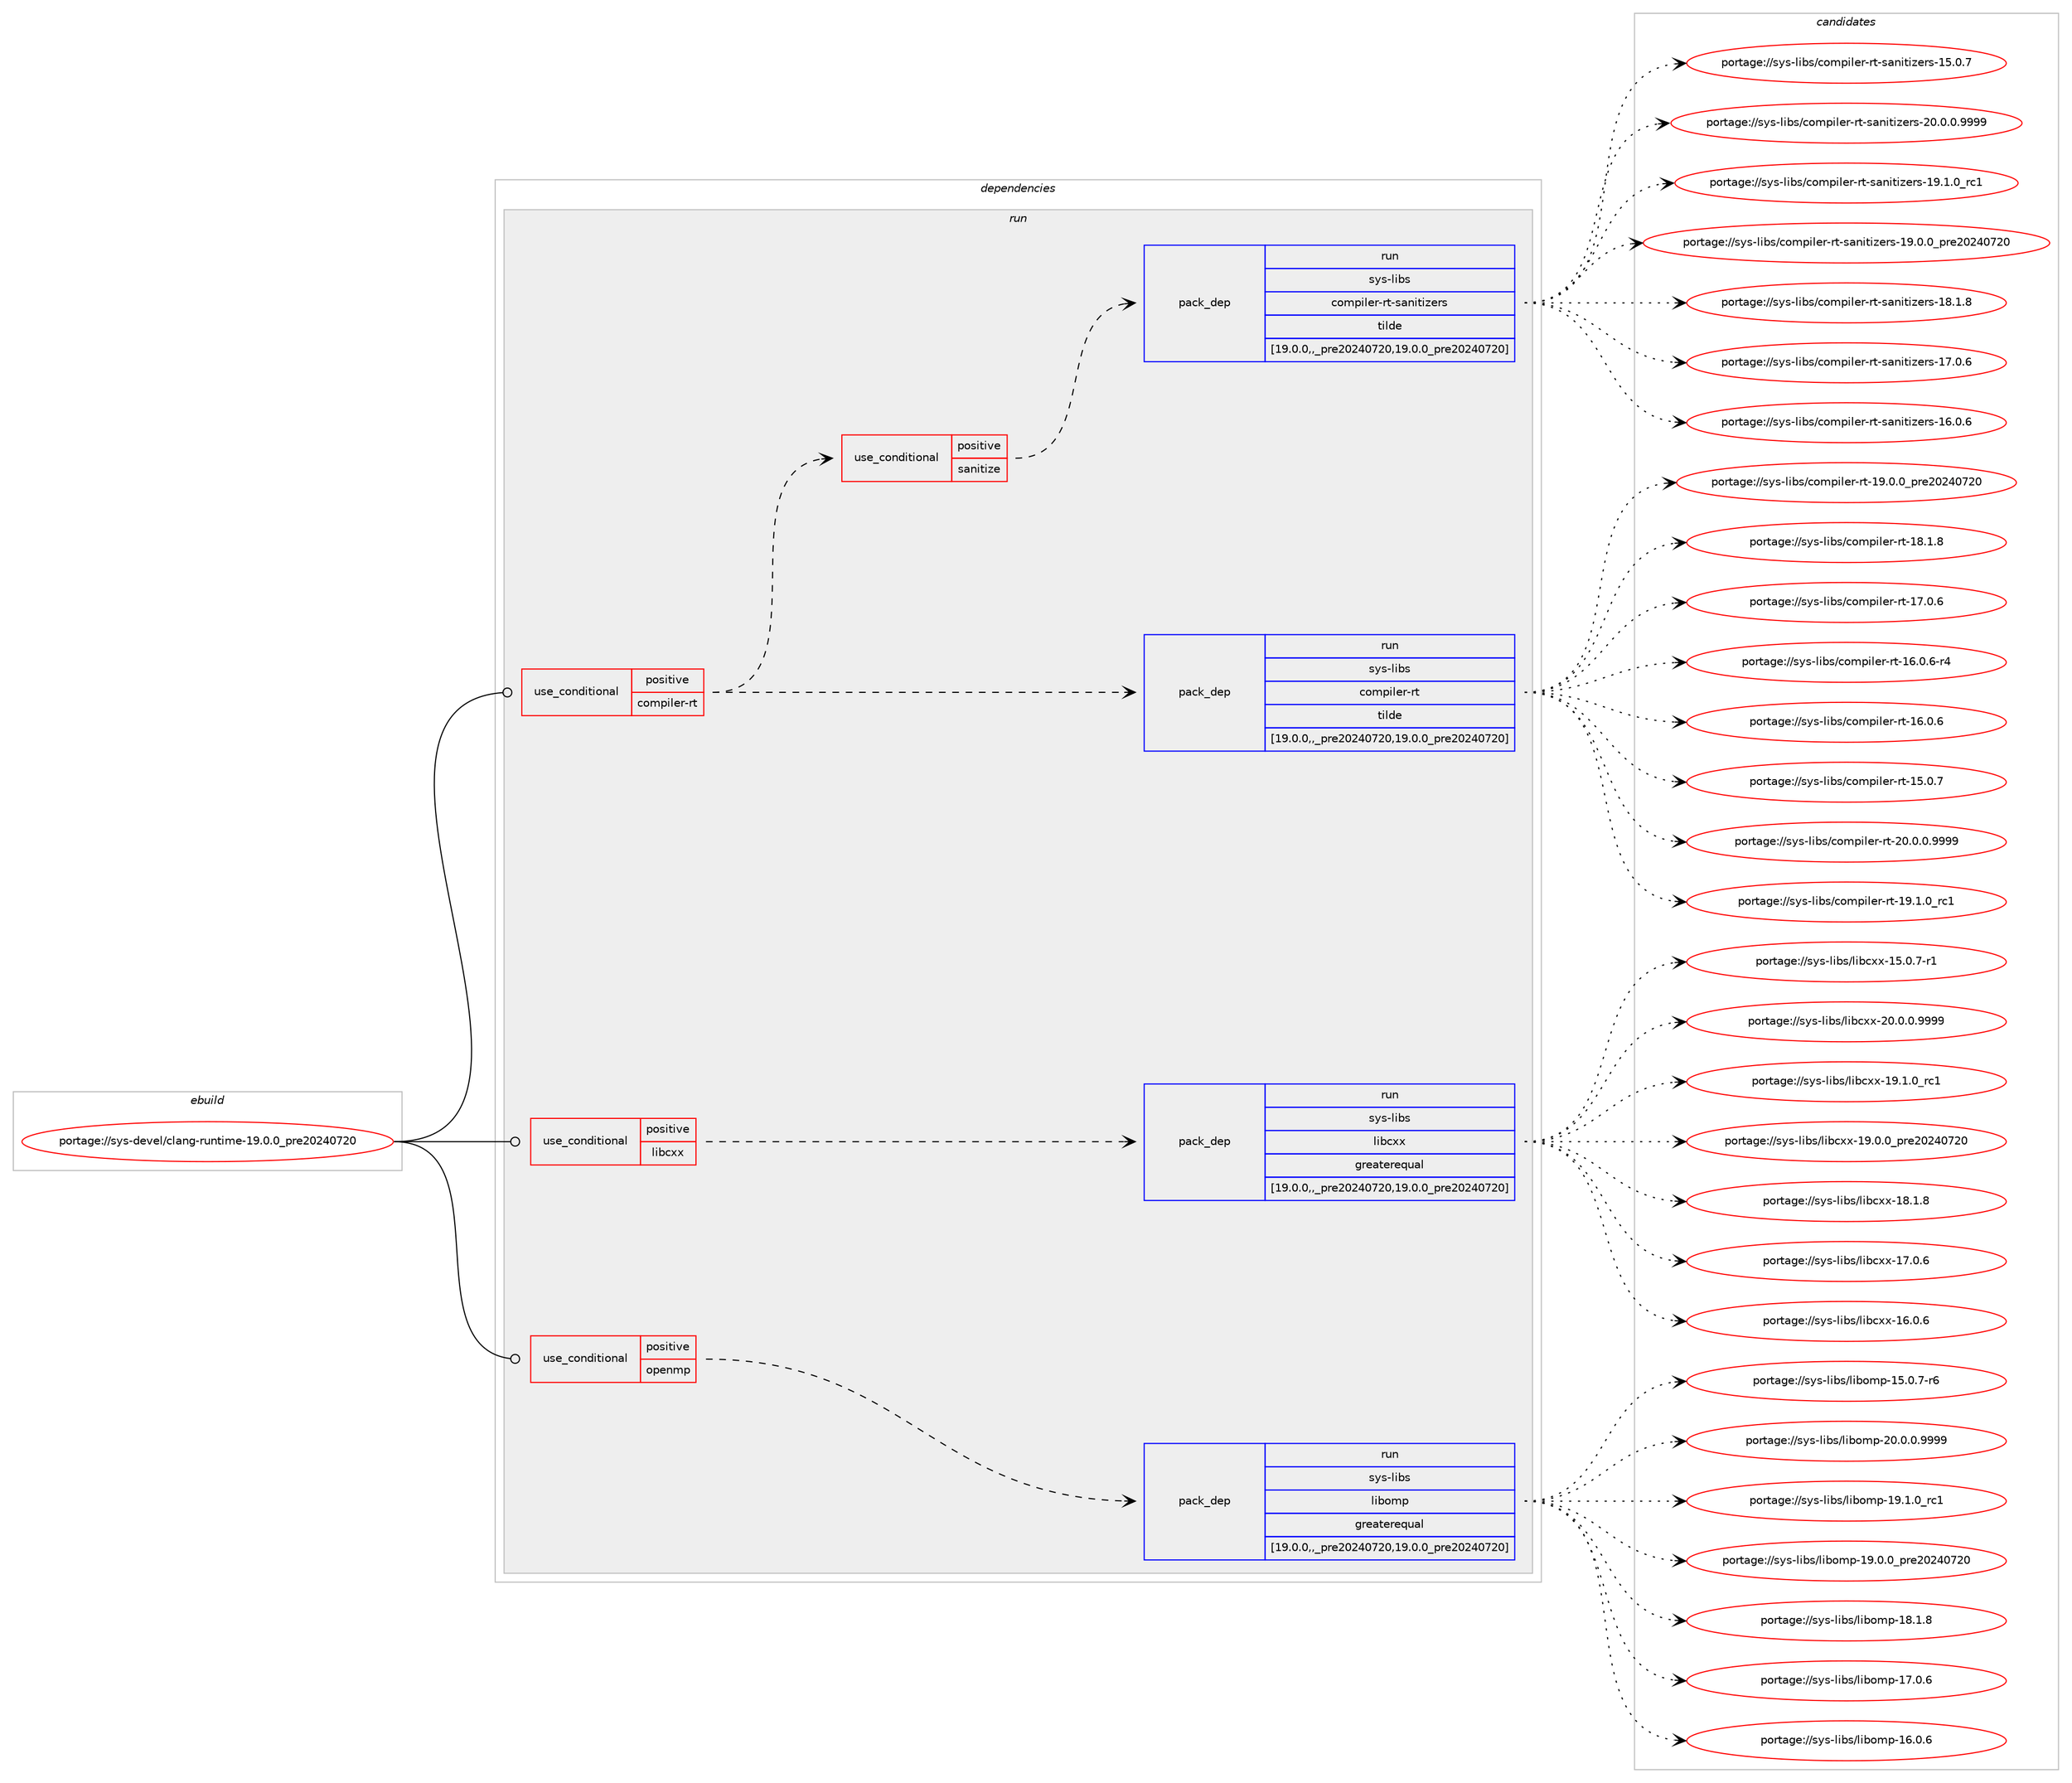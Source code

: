 digraph prolog {

# *************
# Graph options
# *************

newrank=true;
concentrate=true;
compound=true;
graph [rankdir=LR,fontname=Helvetica,fontsize=10,ranksep=1.5];#, ranksep=2.5, nodesep=0.2];
edge  [arrowhead=vee];
node  [fontname=Helvetica,fontsize=10];

# **********
# The ebuild
# **********

subgraph cluster_leftcol {
color=gray;
label=<<i>ebuild</i>>;
id [label="portage://sys-devel/clang-runtime-19.0.0_pre20240720", color=red, width=4, href="../sys-devel/clang-runtime-19.0.0_pre20240720.svg"];
}

# ****************
# The dependencies
# ****************

subgraph cluster_midcol {
color=gray;
label=<<i>dependencies</i>>;
subgraph cluster_compile {
fillcolor="#eeeeee";
style=filled;
label=<<i>compile</i>>;
}
subgraph cluster_compileandrun {
fillcolor="#eeeeee";
style=filled;
label=<<i>compile and run</i>>;
}
subgraph cluster_run {
fillcolor="#eeeeee";
style=filled;
label=<<i>run</i>>;
subgraph cond115061 {
dependency432718 [label=<<TABLE BORDER="0" CELLBORDER="1" CELLSPACING="0" CELLPADDING="4"><TR><TD ROWSPAN="3" CELLPADDING="10">use_conditional</TD></TR><TR><TD>positive</TD></TR><TR><TD>compiler-rt</TD></TR></TABLE>>, shape=none, color=red];
subgraph pack314711 {
dependency432719 [label=<<TABLE BORDER="0" CELLBORDER="1" CELLSPACING="0" CELLPADDING="4" WIDTH="220"><TR><TD ROWSPAN="6" CELLPADDING="30">pack_dep</TD></TR><TR><TD WIDTH="110">run</TD></TR><TR><TD>sys-libs</TD></TR><TR><TD>compiler-rt</TD></TR><TR><TD>tilde</TD></TR><TR><TD>[19.0.0,,_pre20240720,19.0.0_pre20240720]</TD></TR></TABLE>>, shape=none, color=blue];
}
dependency432718:e -> dependency432719:w [weight=20,style="dashed",arrowhead="vee"];
subgraph cond115062 {
dependency432720 [label=<<TABLE BORDER="0" CELLBORDER="1" CELLSPACING="0" CELLPADDING="4"><TR><TD ROWSPAN="3" CELLPADDING="10">use_conditional</TD></TR><TR><TD>positive</TD></TR><TR><TD>sanitize</TD></TR></TABLE>>, shape=none, color=red];
subgraph pack314712 {
dependency432721 [label=<<TABLE BORDER="0" CELLBORDER="1" CELLSPACING="0" CELLPADDING="4" WIDTH="220"><TR><TD ROWSPAN="6" CELLPADDING="30">pack_dep</TD></TR><TR><TD WIDTH="110">run</TD></TR><TR><TD>sys-libs</TD></TR><TR><TD>compiler-rt-sanitizers</TD></TR><TR><TD>tilde</TD></TR><TR><TD>[19.0.0,,_pre20240720,19.0.0_pre20240720]</TD></TR></TABLE>>, shape=none, color=blue];
}
dependency432720:e -> dependency432721:w [weight=20,style="dashed",arrowhead="vee"];
}
dependency432718:e -> dependency432720:w [weight=20,style="dashed",arrowhead="vee"];
}
id:e -> dependency432718:w [weight=20,style="solid",arrowhead="odot"];
subgraph cond115063 {
dependency432722 [label=<<TABLE BORDER="0" CELLBORDER="1" CELLSPACING="0" CELLPADDING="4"><TR><TD ROWSPAN="3" CELLPADDING="10">use_conditional</TD></TR><TR><TD>positive</TD></TR><TR><TD>libcxx</TD></TR></TABLE>>, shape=none, color=red];
subgraph pack314713 {
dependency432723 [label=<<TABLE BORDER="0" CELLBORDER="1" CELLSPACING="0" CELLPADDING="4" WIDTH="220"><TR><TD ROWSPAN="6" CELLPADDING="30">pack_dep</TD></TR><TR><TD WIDTH="110">run</TD></TR><TR><TD>sys-libs</TD></TR><TR><TD>libcxx</TD></TR><TR><TD>greaterequal</TD></TR><TR><TD>[19.0.0,,_pre20240720,19.0.0_pre20240720]</TD></TR></TABLE>>, shape=none, color=blue];
}
dependency432722:e -> dependency432723:w [weight=20,style="dashed",arrowhead="vee"];
}
id:e -> dependency432722:w [weight=20,style="solid",arrowhead="odot"];
subgraph cond115064 {
dependency432724 [label=<<TABLE BORDER="0" CELLBORDER="1" CELLSPACING="0" CELLPADDING="4"><TR><TD ROWSPAN="3" CELLPADDING="10">use_conditional</TD></TR><TR><TD>positive</TD></TR><TR><TD>openmp</TD></TR></TABLE>>, shape=none, color=red];
subgraph pack314714 {
dependency432725 [label=<<TABLE BORDER="0" CELLBORDER="1" CELLSPACING="0" CELLPADDING="4" WIDTH="220"><TR><TD ROWSPAN="6" CELLPADDING="30">pack_dep</TD></TR><TR><TD WIDTH="110">run</TD></TR><TR><TD>sys-libs</TD></TR><TR><TD>libomp</TD></TR><TR><TD>greaterequal</TD></TR><TR><TD>[19.0.0,,_pre20240720,19.0.0_pre20240720]</TD></TR></TABLE>>, shape=none, color=blue];
}
dependency432724:e -> dependency432725:w [weight=20,style="dashed",arrowhead="vee"];
}
id:e -> dependency432724:w [weight=20,style="solid",arrowhead="odot"];
}
}

# **************
# The candidates
# **************

subgraph cluster_choices {
rank=same;
color=gray;
label=<<i>candidates</i>>;

subgraph choice314711 {
color=black;
nodesep=1;
choice1151211154510810598115479911110911210510810111445114116455048464846484657575757 [label="portage://sys-libs/compiler-rt-20.0.0.9999", color=red, width=4,href="../sys-libs/compiler-rt-20.0.0.9999.svg"];
choice115121115451081059811547991111091121051081011144511411645495746494648951149949 [label="portage://sys-libs/compiler-rt-19.1.0_rc1", color=red, width=4,href="../sys-libs/compiler-rt-19.1.0_rc1.svg"];
choice115121115451081059811547991111091121051081011144511411645495746484648951121141015048505248555048 [label="portage://sys-libs/compiler-rt-19.0.0_pre20240720", color=red, width=4,href="../sys-libs/compiler-rt-19.0.0_pre20240720.svg"];
choice115121115451081059811547991111091121051081011144511411645495646494656 [label="portage://sys-libs/compiler-rt-18.1.8", color=red, width=4,href="../sys-libs/compiler-rt-18.1.8.svg"];
choice115121115451081059811547991111091121051081011144511411645495546484654 [label="portage://sys-libs/compiler-rt-17.0.6", color=red, width=4,href="../sys-libs/compiler-rt-17.0.6.svg"];
choice1151211154510810598115479911110911210510810111445114116454954464846544511452 [label="portage://sys-libs/compiler-rt-16.0.6-r4", color=red, width=4,href="../sys-libs/compiler-rt-16.0.6-r4.svg"];
choice115121115451081059811547991111091121051081011144511411645495446484654 [label="portage://sys-libs/compiler-rt-16.0.6", color=red, width=4,href="../sys-libs/compiler-rt-16.0.6.svg"];
choice115121115451081059811547991111091121051081011144511411645495346484655 [label="portage://sys-libs/compiler-rt-15.0.7", color=red, width=4,href="../sys-libs/compiler-rt-15.0.7.svg"];
dependency432719:e -> choice1151211154510810598115479911110911210510810111445114116455048464846484657575757:w [style=dotted,weight="100"];
dependency432719:e -> choice115121115451081059811547991111091121051081011144511411645495746494648951149949:w [style=dotted,weight="100"];
dependency432719:e -> choice115121115451081059811547991111091121051081011144511411645495746484648951121141015048505248555048:w [style=dotted,weight="100"];
dependency432719:e -> choice115121115451081059811547991111091121051081011144511411645495646494656:w [style=dotted,weight="100"];
dependency432719:e -> choice115121115451081059811547991111091121051081011144511411645495546484654:w [style=dotted,weight="100"];
dependency432719:e -> choice1151211154510810598115479911110911210510810111445114116454954464846544511452:w [style=dotted,weight="100"];
dependency432719:e -> choice115121115451081059811547991111091121051081011144511411645495446484654:w [style=dotted,weight="100"];
dependency432719:e -> choice115121115451081059811547991111091121051081011144511411645495346484655:w [style=dotted,weight="100"];
}
subgraph choice314712 {
color=black;
nodesep=1;
choice11512111545108105981154799111109112105108101114451141164511597110105116105122101114115455048464846484657575757 [label="portage://sys-libs/compiler-rt-sanitizers-20.0.0.9999", color=red, width=4,href="../sys-libs/compiler-rt-sanitizers-20.0.0.9999.svg"];
choice1151211154510810598115479911110911210510810111445114116451159711010511610512210111411545495746494648951149949 [label="portage://sys-libs/compiler-rt-sanitizers-19.1.0_rc1", color=red, width=4,href="../sys-libs/compiler-rt-sanitizers-19.1.0_rc1.svg"];
choice1151211154510810598115479911110911210510810111445114116451159711010511610512210111411545495746484648951121141015048505248555048 [label="portage://sys-libs/compiler-rt-sanitizers-19.0.0_pre20240720", color=red, width=4,href="../sys-libs/compiler-rt-sanitizers-19.0.0_pre20240720.svg"];
choice1151211154510810598115479911110911210510810111445114116451159711010511610512210111411545495646494656 [label="portage://sys-libs/compiler-rt-sanitizers-18.1.8", color=red, width=4,href="../sys-libs/compiler-rt-sanitizers-18.1.8.svg"];
choice1151211154510810598115479911110911210510810111445114116451159711010511610512210111411545495546484654 [label="portage://sys-libs/compiler-rt-sanitizers-17.0.6", color=red, width=4,href="../sys-libs/compiler-rt-sanitizers-17.0.6.svg"];
choice1151211154510810598115479911110911210510810111445114116451159711010511610512210111411545495446484654 [label="portage://sys-libs/compiler-rt-sanitizers-16.0.6", color=red, width=4,href="../sys-libs/compiler-rt-sanitizers-16.0.6.svg"];
choice1151211154510810598115479911110911210510810111445114116451159711010511610512210111411545495346484655 [label="portage://sys-libs/compiler-rt-sanitizers-15.0.7", color=red, width=4,href="../sys-libs/compiler-rt-sanitizers-15.0.7.svg"];
dependency432721:e -> choice11512111545108105981154799111109112105108101114451141164511597110105116105122101114115455048464846484657575757:w [style=dotted,weight="100"];
dependency432721:e -> choice1151211154510810598115479911110911210510810111445114116451159711010511610512210111411545495746494648951149949:w [style=dotted,weight="100"];
dependency432721:e -> choice1151211154510810598115479911110911210510810111445114116451159711010511610512210111411545495746484648951121141015048505248555048:w [style=dotted,weight="100"];
dependency432721:e -> choice1151211154510810598115479911110911210510810111445114116451159711010511610512210111411545495646494656:w [style=dotted,weight="100"];
dependency432721:e -> choice1151211154510810598115479911110911210510810111445114116451159711010511610512210111411545495546484654:w [style=dotted,weight="100"];
dependency432721:e -> choice1151211154510810598115479911110911210510810111445114116451159711010511610512210111411545495446484654:w [style=dotted,weight="100"];
dependency432721:e -> choice1151211154510810598115479911110911210510810111445114116451159711010511610512210111411545495346484655:w [style=dotted,weight="100"];
}
subgraph choice314713 {
color=black;
nodesep=1;
choice1151211154510810598115471081059899120120455048464846484657575757 [label="portage://sys-libs/libcxx-20.0.0.9999", color=red, width=4,href="../sys-libs/libcxx-20.0.0.9999.svg"];
choice115121115451081059811547108105989912012045495746494648951149949 [label="portage://sys-libs/libcxx-19.1.0_rc1", color=red, width=4,href="../sys-libs/libcxx-19.1.0_rc1.svg"];
choice115121115451081059811547108105989912012045495746484648951121141015048505248555048 [label="portage://sys-libs/libcxx-19.0.0_pre20240720", color=red, width=4,href="../sys-libs/libcxx-19.0.0_pre20240720.svg"];
choice115121115451081059811547108105989912012045495646494656 [label="portage://sys-libs/libcxx-18.1.8", color=red, width=4,href="../sys-libs/libcxx-18.1.8.svg"];
choice115121115451081059811547108105989912012045495546484654 [label="portage://sys-libs/libcxx-17.0.6", color=red, width=4,href="../sys-libs/libcxx-17.0.6.svg"];
choice115121115451081059811547108105989912012045495446484654 [label="portage://sys-libs/libcxx-16.0.6", color=red, width=4,href="../sys-libs/libcxx-16.0.6.svg"];
choice1151211154510810598115471081059899120120454953464846554511449 [label="portage://sys-libs/libcxx-15.0.7-r1", color=red, width=4,href="../sys-libs/libcxx-15.0.7-r1.svg"];
dependency432723:e -> choice1151211154510810598115471081059899120120455048464846484657575757:w [style=dotted,weight="100"];
dependency432723:e -> choice115121115451081059811547108105989912012045495746494648951149949:w [style=dotted,weight="100"];
dependency432723:e -> choice115121115451081059811547108105989912012045495746484648951121141015048505248555048:w [style=dotted,weight="100"];
dependency432723:e -> choice115121115451081059811547108105989912012045495646494656:w [style=dotted,weight="100"];
dependency432723:e -> choice115121115451081059811547108105989912012045495546484654:w [style=dotted,weight="100"];
dependency432723:e -> choice115121115451081059811547108105989912012045495446484654:w [style=dotted,weight="100"];
dependency432723:e -> choice1151211154510810598115471081059899120120454953464846554511449:w [style=dotted,weight="100"];
}
subgraph choice314714 {
color=black;
nodesep=1;
choice11512111545108105981154710810598111109112455048464846484657575757 [label="portage://sys-libs/libomp-20.0.0.9999", color=red, width=4,href="../sys-libs/libomp-20.0.0.9999.svg"];
choice1151211154510810598115471081059811110911245495746494648951149949 [label="portage://sys-libs/libomp-19.1.0_rc1", color=red, width=4,href="../sys-libs/libomp-19.1.0_rc1.svg"];
choice1151211154510810598115471081059811110911245495746484648951121141015048505248555048 [label="portage://sys-libs/libomp-19.0.0_pre20240720", color=red, width=4,href="../sys-libs/libomp-19.0.0_pre20240720.svg"];
choice1151211154510810598115471081059811110911245495646494656 [label="portage://sys-libs/libomp-18.1.8", color=red, width=4,href="../sys-libs/libomp-18.1.8.svg"];
choice1151211154510810598115471081059811110911245495546484654 [label="portage://sys-libs/libomp-17.0.6", color=red, width=4,href="../sys-libs/libomp-17.0.6.svg"];
choice1151211154510810598115471081059811110911245495446484654 [label="portage://sys-libs/libomp-16.0.6", color=red, width=4,href="../sys-libs/libomp-16.0.6.svg"];
choice11512111545108105981154710810598111109112454953464846554511454 [label="portage://sys-libs/libomp-15.0.7-r6", color=red, width=4,href="../sys-libs/libomp-15.0.7-r6.svg"];
dependency432725:e -> choice11512111545108105981154710810598111109112455048464846484657575757:w [style=dotted,weight="100"];
dependency432725:e -> choice1151211154510810598115471081059811110911245495746494648951149949:w [style=dotted,weight="100"];
dependency432725:e -> choice1151211154510810598115471081059811110911245495746484648951121141015048505248555048:w [style=dotted,weight="100"];
dependency432725:e -> choice1151211154510810598115471081059811110911245495646494656:w [style=dotted,weight="100"];
dependency432725:e -> choice1151211154510810598115471081059811110911245495546484654:w [style=dotted,weight="100"];
dependency432725:e -> choice1151211154510810598115471081059811110911245495446484654:w [style=dotted,weight="100"];
dependency432725:e -> choice11512111545108105981154710810598111109112454953464846554511454:w [style=dotted,weight="100"];
}
}

}
